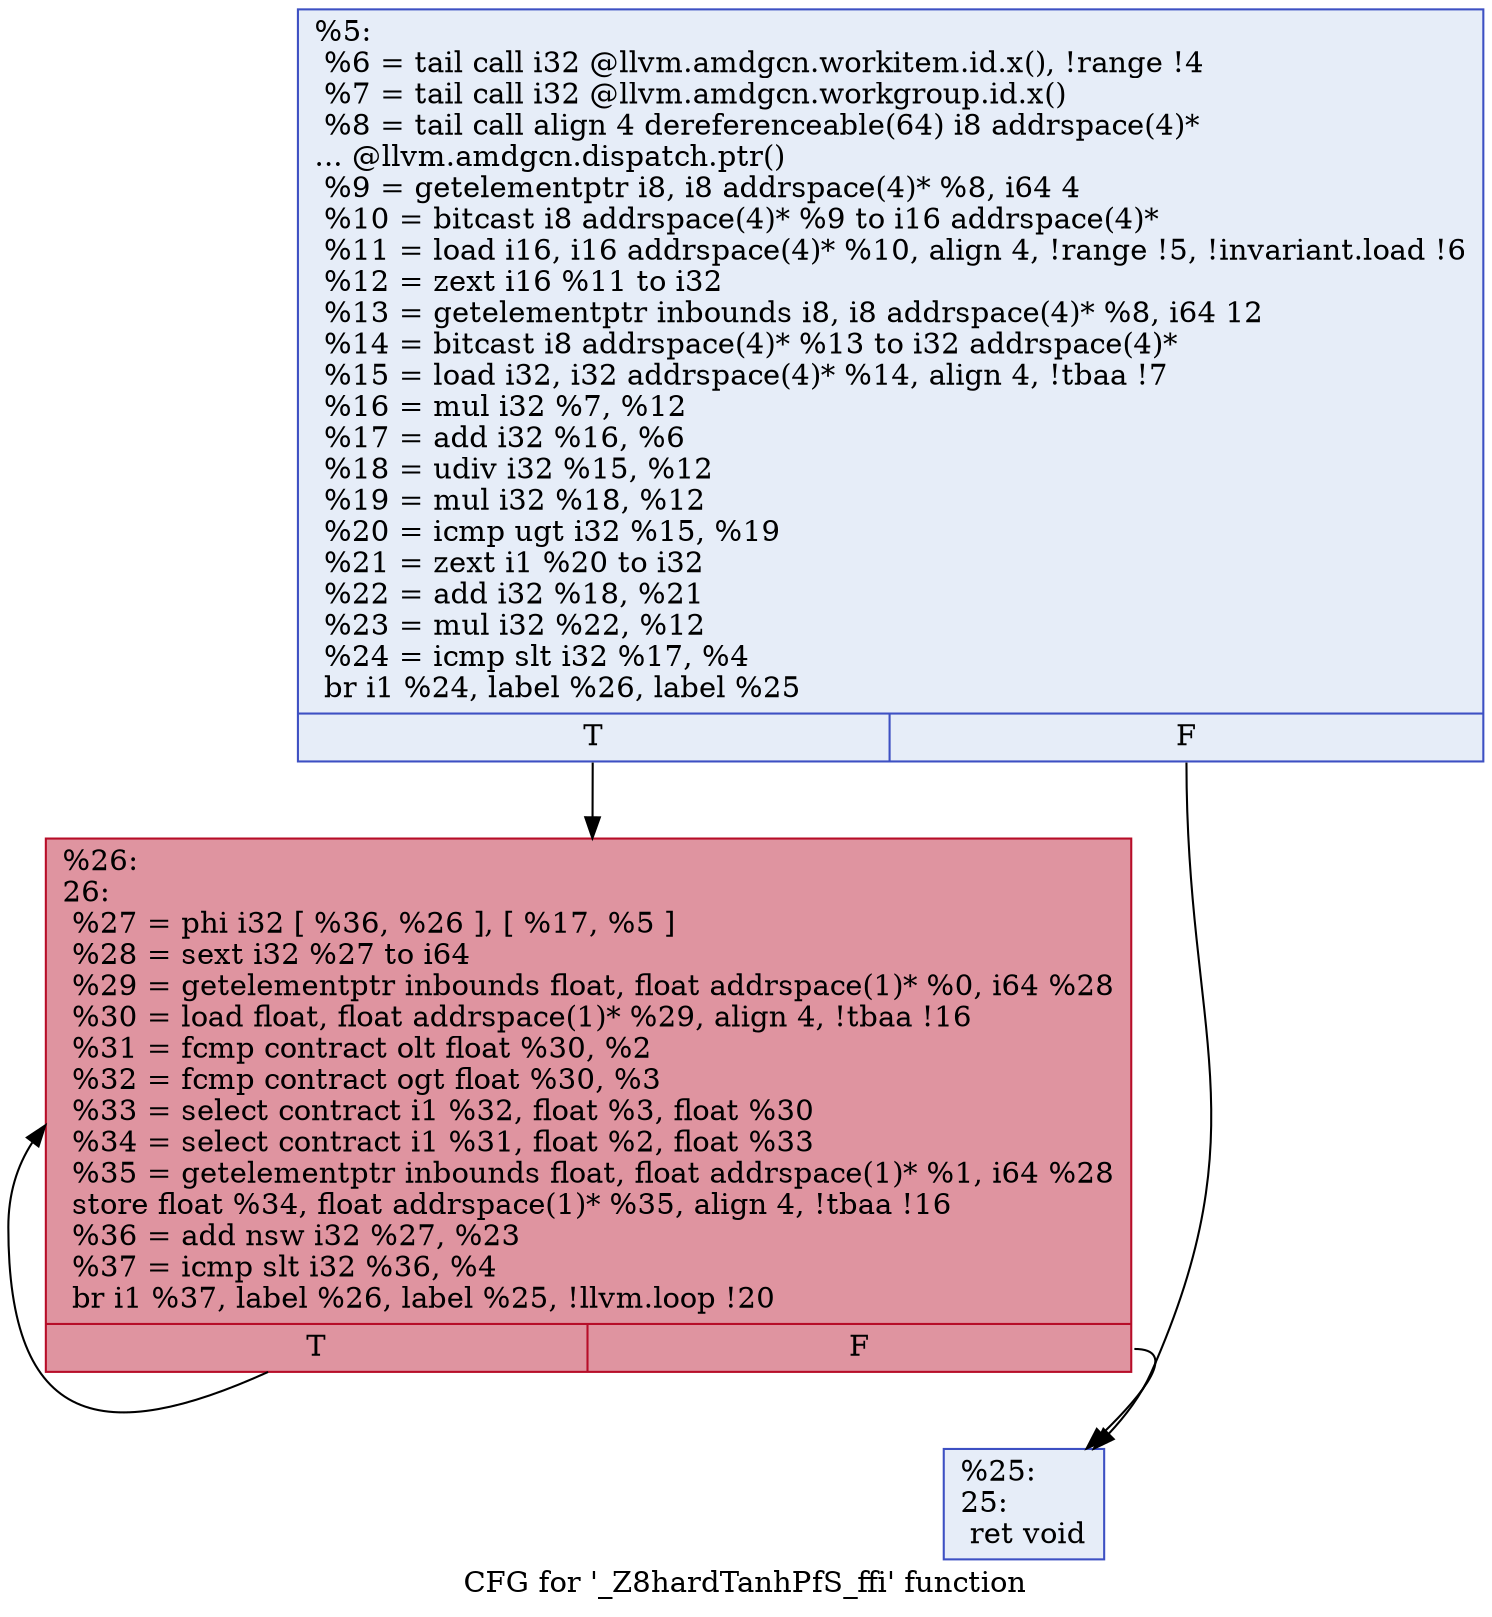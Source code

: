 digraph "CFG for '_Z8hardTanhPfS_ffi' function" {
	label="CFG for '_Z8hardTanhPfS_ffi' function";

	Node0x5ab3520 [shape=record,color="#3d50c3ff", style=filled, fillcolor="#c7d7f070",label="{%5:\l  %6 = tail call i32 @llvm.amdgcn.workitem.id.x(), !range !4\l  %7 = tail call i32 @llvm.amdgcn.workgroup.id.x()\l  %8 = tail call align 4 dereferenceable(64) i8 addrspace(4)*\l... @llvm.amdgcn.dispatch.ptr()\l  %9 = getelementptr i8, i8 addrspace(4)* %8, i64 4\l  %10 = bitcast i8 addrspace(4)* %9 to i16 addrspace(4)*\l  %11 = load i16, i16 addrspace(4)* %10, align 4, !range !5, !invariant.load !6\l  %12 = zext i16 %11 to i32\l  %13 = getelementptr inbounds i8, i8 addrspace(4)* %8, i64 12\l  %14 = bitcast i8 addrspace(4)* %13 to i32 addrspace(4)*\l  %15 = load i32, i32 addrspace(4)* %14, align 4, !tbaa !7\l  %16 = mul i32 %7, %12\l  %17 = add i32 %16, %6\l  %18 = udiv i32 %15, %12\l  %19 = mul i32 %18, %12\l  %20 = icmp ugt i32 %15, %19\l  %21 = zext i1 %20 to i32\l  %22 = add i32 %18, %21\l  %23 = mul i32 %22, %12\l  %24 = icmp slt i32 %17, %4\l  br i1 %24, label %26, label %25\l|{<s0>T|<s1>F}}"];
	Node0x5ab3520:s0 -> Node0x5ab5aa0;
	Node0x5ab3520:s1 -> Node0x5ab5b30;
	Node0x5ab5b30 [shape=record,color="#3d50c3ff", style=filled, fillcolor="#c7d7f070",label="{%25:\l25:                                               \l  ret void\l}"];
	Node0x5ab5aa0 [shape=record,color="#b70d28ff", style=filled, fillcolor="#b70d2870",label="{%26:\l26:                                               \l  %27 = phi i32 [ %36, %26 ], [ %17, %5 ]\l  %28 = sext i32 %27 to i64\l  %29 = getelementptr inbounds float, float addrspace(1)* %0, i64 %28\l  %30 = load float, float addrspace(1)* %29, align 4, !tbaa !16\l  %31 = fcmp contract olt float %30, %2\l  %32 = fcmp contract ogt float %30, %3\l  %33 = select contract i1 %32, float %3, float %30\l  %34 = select contract i1 %31, float %2, float %33\l  %35 = getelementptr inbounds float, float addrspace(1)* %1, i64 %28\l  store float %34, float addrspace(1)* %35, align 4, !tbaa !16\l  %36 = add nsw i32 %27, %23\l  %37 = icmp slt i32 %36, %4\l  br i1 %37, label %26, label %25, !llvm.loop !20\l|{<s0>T|<s1>F}}"];
	Node0x5ab5aa0:s0 -> Node0x5ab5aa0;
	Node0x5ab5aa0:s1 -> Node0x5ab5b30;
}
